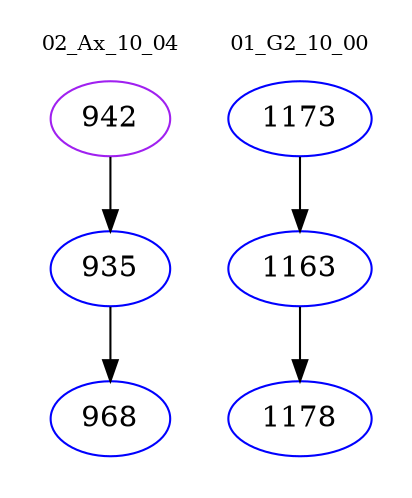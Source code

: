 digraph{
subgraph cluster_0 {
color = white
label = "02_Ax_10_04";
fontsize=10;
T0_942 [label="942", color="purple"]
T0_942 -> T0_935 [color="black"]
T0_935 [label="935", color="blue"]
T0_935 -> T0_968 [color="black"]
T0_968 [label="968", color="blue"]
}
subgraph cluster_1 {
color = white
label = "01_G2_10_00";
fontsize=10;
T1_1173 [label="1173", color="blue"]
T1_1173 -> T1_1163 [color="black"]
T1_1163 [label="1163", color="blue"]
T1_1163 -> T1_1178 [color="black"]
T1_1178 [label="1178", color="blue"]
}
}
